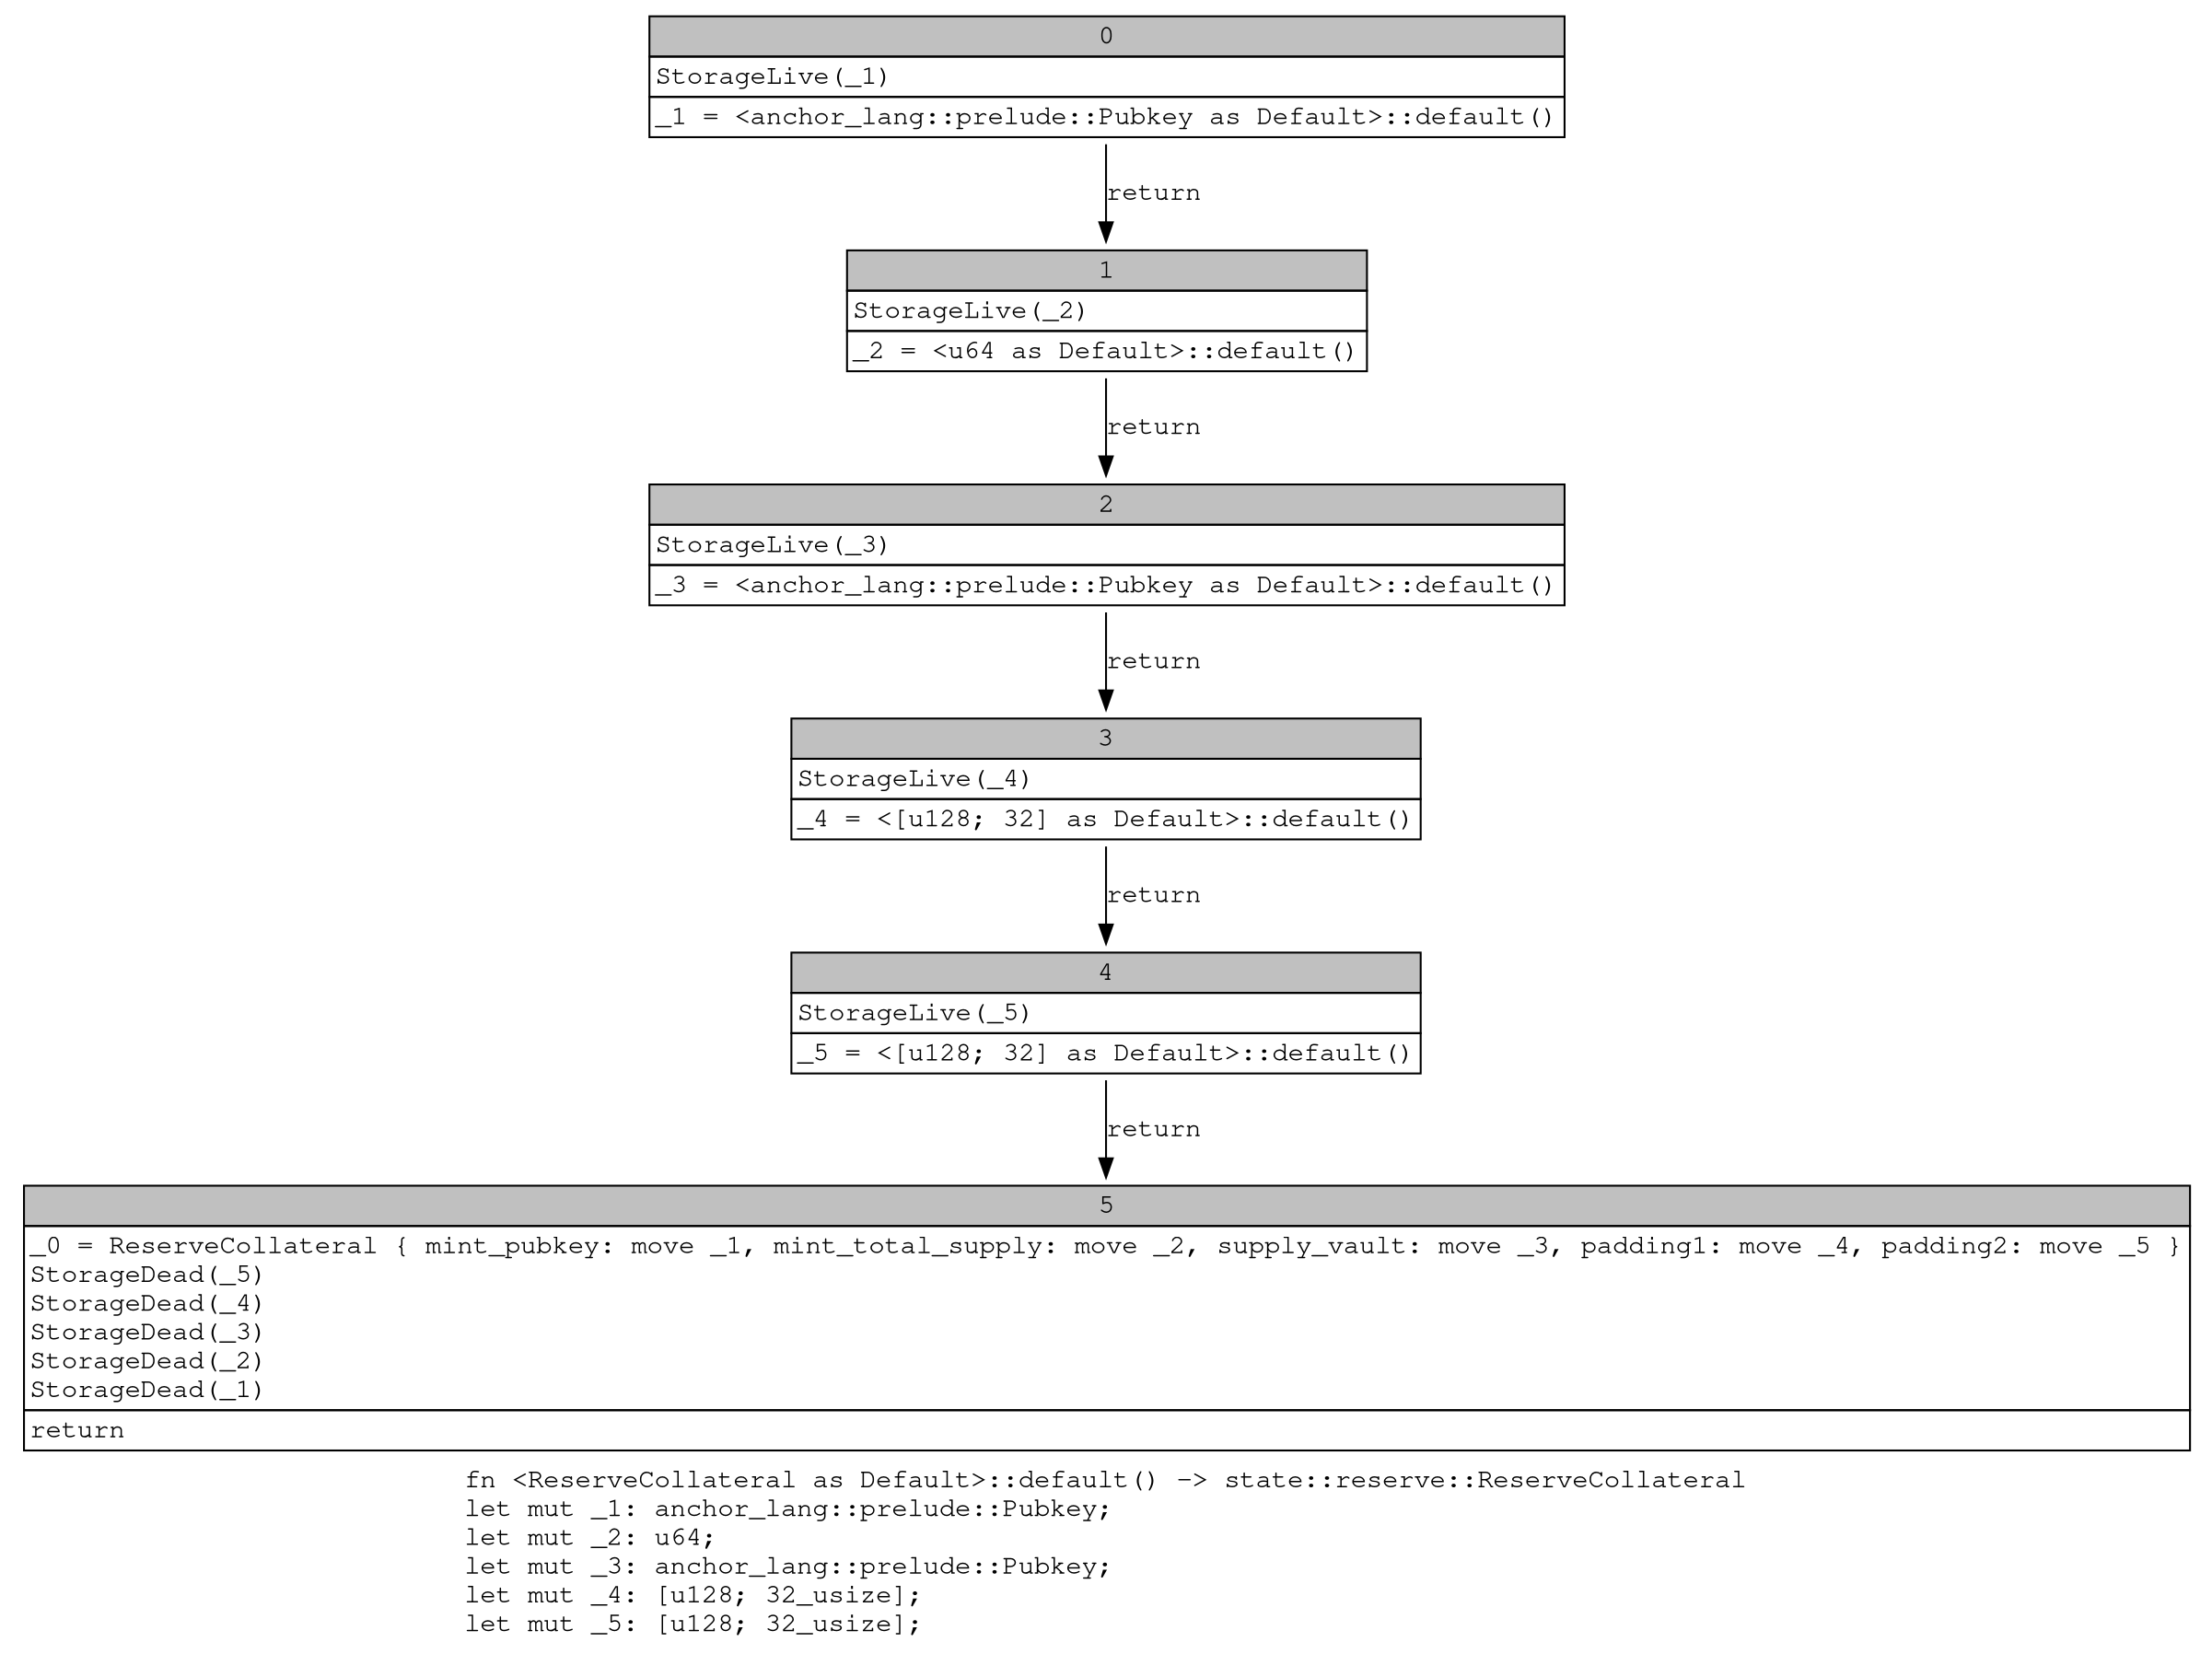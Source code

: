 digraph Mir_0_9449 {
    graph [fontname="Courier, monospace"];
    node [fontname="Courier, monospace"];
    edge [fontname="Courier, monospace"];
    label=<fn &lt;ReserveCollateral as Default&gt;::default() -&gt; state::reserve::ReserveCollateral<br align="left"/>let mut _1: anchor_lang::prelude::Pubkey;<br align="left"/>let mut _2: u64;<br align="left"/>let mut _3: anchor_lang::prelude::Pubkey;<br align="left"/>let mut _4: [u128; 32_usize];<br align="left"/>let mut _5: [u128; 32_usize];<br align="left"/>>;
    bb0__0_9449 [shape="none", label=<<table border="0" cellborder="1" cellspacing="0"><tr><td bgcolor="gray" align="center" colspan="1">0</td></tr><tr><td align="left" balign="left">StorageLive(_1)<br/></td></tr><tr><td align="left">_1 = &lt;anchor_lang::prelude::Pubkey as Default&gt;::default()</td></tr></table>>];
    bb1__0_9449 [shape="none", label=<<table border="0" cellborder="1" cellspacing="0"><tr><td bgcolor="gray" align="center" colspan="1">1</td></tr><tr><td align="left" balign="left">StorageLive(_2)<br/></td></tr><tr><td align="left">_2 = &lt;u64 as Default&gt;::default()</td></tr></table>>];
    bb2__0_9449 [shape="none", label=<<table border="0" cellborder="1" cellspacing="0"><tr><td bgcolor="gray" align="center" colspan="1">2</td></tr><tr><td align="left" balign="left">StorageLive(_3)<br/></td></tr><tr><td align="left">_3 = &lt;anchor_lang::prelude::Pubkey as Default&gt;::default()</td></tr></table>>];
    bb3__0_9449 [shape="none", label=<<table border="0" cellborder="1" cellspacing="0"><tr><td bgcolor="gray" align="center" colspan="1">3</td></tr><tr><td align="left" balign="left">StorageLive(_4)<br/></td></tr><tr><td align="left">_4 = &lt;[u128; 32] as Default&gt;::default()</td></tr></table>>];
    bb4__0_9449 [shape="none", label=<<table border="0" cellborder="1" cellspacing="0"><tr><td bgcolor="gray" align="center" colspan="1">4</td></tr><tr><td align="left" balign="left">StorageLive(_5)<br/></td></tr><tr><td align="left">_5 = &lt;[u128; 32] as Default&gt;::default()</td></tr></table>>];
    bb5__0_9449 [shape="none", label=<<table border="0" cellborder="1" cellspacing="0"><tr><td bgcolor="gray" align="center" colspan="1">5</td></tr><tr><td align="left" balign="left">_0 = ReserveCollateral { mint_pubkey: move _1, mint_total_supply: move _2, supply_vault: move _3, padding1: move _4, padding2: move _5 }<br/>StorageDead(_5)<br/>StorageDead(_4)<br/>StorageDead(_3)<br/>StorageDead(_2)<br/>StorageDead(_1)<br/></td></tr><tr><td align="left">return</td></tr></table>>];
    bb0__0_9449 -> bb1__0_9449 [label="return"];
    bb1__0_9449 -> bb2__0_9449 [label="return"];
    bb2__0_9449 -> bb3__0_9449 [label="return"];
    bb3__0_9449 -> bb4__0_9449 [label="return"];
    bb4__0_9449 -> bb5__0_9449 [label="return"];
}
